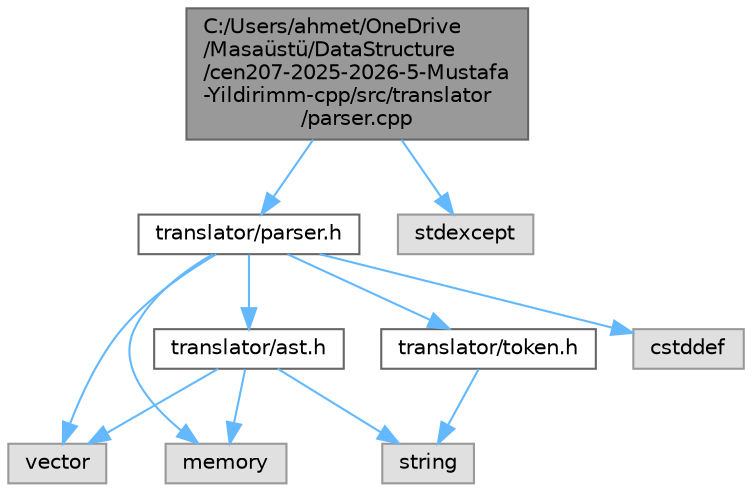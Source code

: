 digraph "C:/Users/ahmet/OneDrive/Masaüstü/DataStructure/cen207-2025-2026-5-Mustafa-Yildirimm-cpp/src/translator/parser.cpp"
{
 // INTERACTIVE_SVG=YES
 // LATEX_PDF_SIZE
  bgcolor="transparent";
  edge [fontname=Helvetica,fontsize=10,labelfontname=Helvetica,labelfontsize=10];
  node [fontname=Helvetica,fontsize=10,shape=box,height=0.2,width=0.4];
  Node1 [id="Node000001",label="C:/Users/ahmet/OneDrive\l/Masaüstü/DataStructure\l/cen207-2025-2026-5-Mustafa\l-Yildirimm-cpp/src/translator\l/parser.cpp",height=0.2,width=0.4,color="gray40", fillcolor="grey60", style="filled", fontcolor="black",tooltip="Parser uygulaması: Token dizisinden AST üretir."];
  Node1 -> Node2 [id="edge12_Node000001_Node000002",color="steelblue1",style="solid",tooltip=" "];
  Node2 [id="Node000002",label="translator/parser.h",height=0.2,width=0.4,color="grey40", fillcolor="white", style="filled",URL="$parser_8h.html",tooltip="Leksik belirteçlerden AST üreten sözdizim analizcisi."];
  Node2 -> Node3 [id="edge13_Node000002_Node000003",color="steelblue1",style="solid",tooltip=" "];
  Node3 [id="Node000003",label="vector",height=0.2,width=0.4,color="grey60", fillcolor="#E0E0E0", style="filled",tooltip=" "];
  Node2 -> Node4 [id="edge14_Node000002_Node000004",color="steelblue1",style="solid",tooltip=" "];
  Node4 [id="Node000004",label="memory",height=0.2,width=0.4,color="grey60", fillcolor="#E0E0E0", style="filled",tooltip=" "];
  Node2 -> Node5 [id="edge15_Node000002_Node000005",color="steelblue1",style="solid",tooltip=" "];
  Node5 [id="Node000005",label="cstddef",height=0.2,width=0.4,color="grey60", fillcolor="#E0E0E0", style="filled",tooltip=" "];
  Node2 -> Node6 [id="edge16_Node000002_Node000006",color="steelblue1",style="solid",tooltip=" "];
  Node6 [id="Node000006",label="translator/token.h",height=0.2,width=0.4,color="grey40", fillcolor="white", style="filled",URL="$token_8h.html",tooltip="Leksik belirteç türleri ve veri yapısı"];
  Node6 -> Node7 [id="edge17_Node000006_Node000007",color="steelblue1",style="solid",tooltip=" "];
  Node7 [id="Node000007",label="string",height=0.2,width=0.4,color="grey60", fillcolor="#E0E0E0", style="filled",tooltip=" "];
  Node2 -> Node8 [id="edge18_Node000002_Node000008",color="steelblue1",style="solid",tooltip=" "];
  Node8 [id="Node000008",label="translator/ast.h",height=0.2,width=0.4,color="grey40", fillcolor="white", style="filled",URL="$ast_8h.html",tooltip="Basit ifade ve deyim ağaçları (AST) tanımları"];
  Node8 -> Node4 [id="edge19_Node000008_Node000004",color="steelblue1",style="solid",tooltip=" "];
  Node8 -> Node7 [id="edge20_Node000008_Node000007",color="steelblue1",style="solid",tooltip=" "];
  Node8 -> Node3 [id="edge21_Node000008_Node000003",color="steelblue1",style="solid",tooltip=" "];
  Node1 -> Node9 [id="edge22_Node000001_Node000009",color="steelblue1",style="solid",tooltip=" "];
  Node9 [id="Node000009",label="stdexcept",height=0.2,width=0.4,color="grey60", fillcolor="#E0E0E0", style="filled",tooltip=" "];
}
